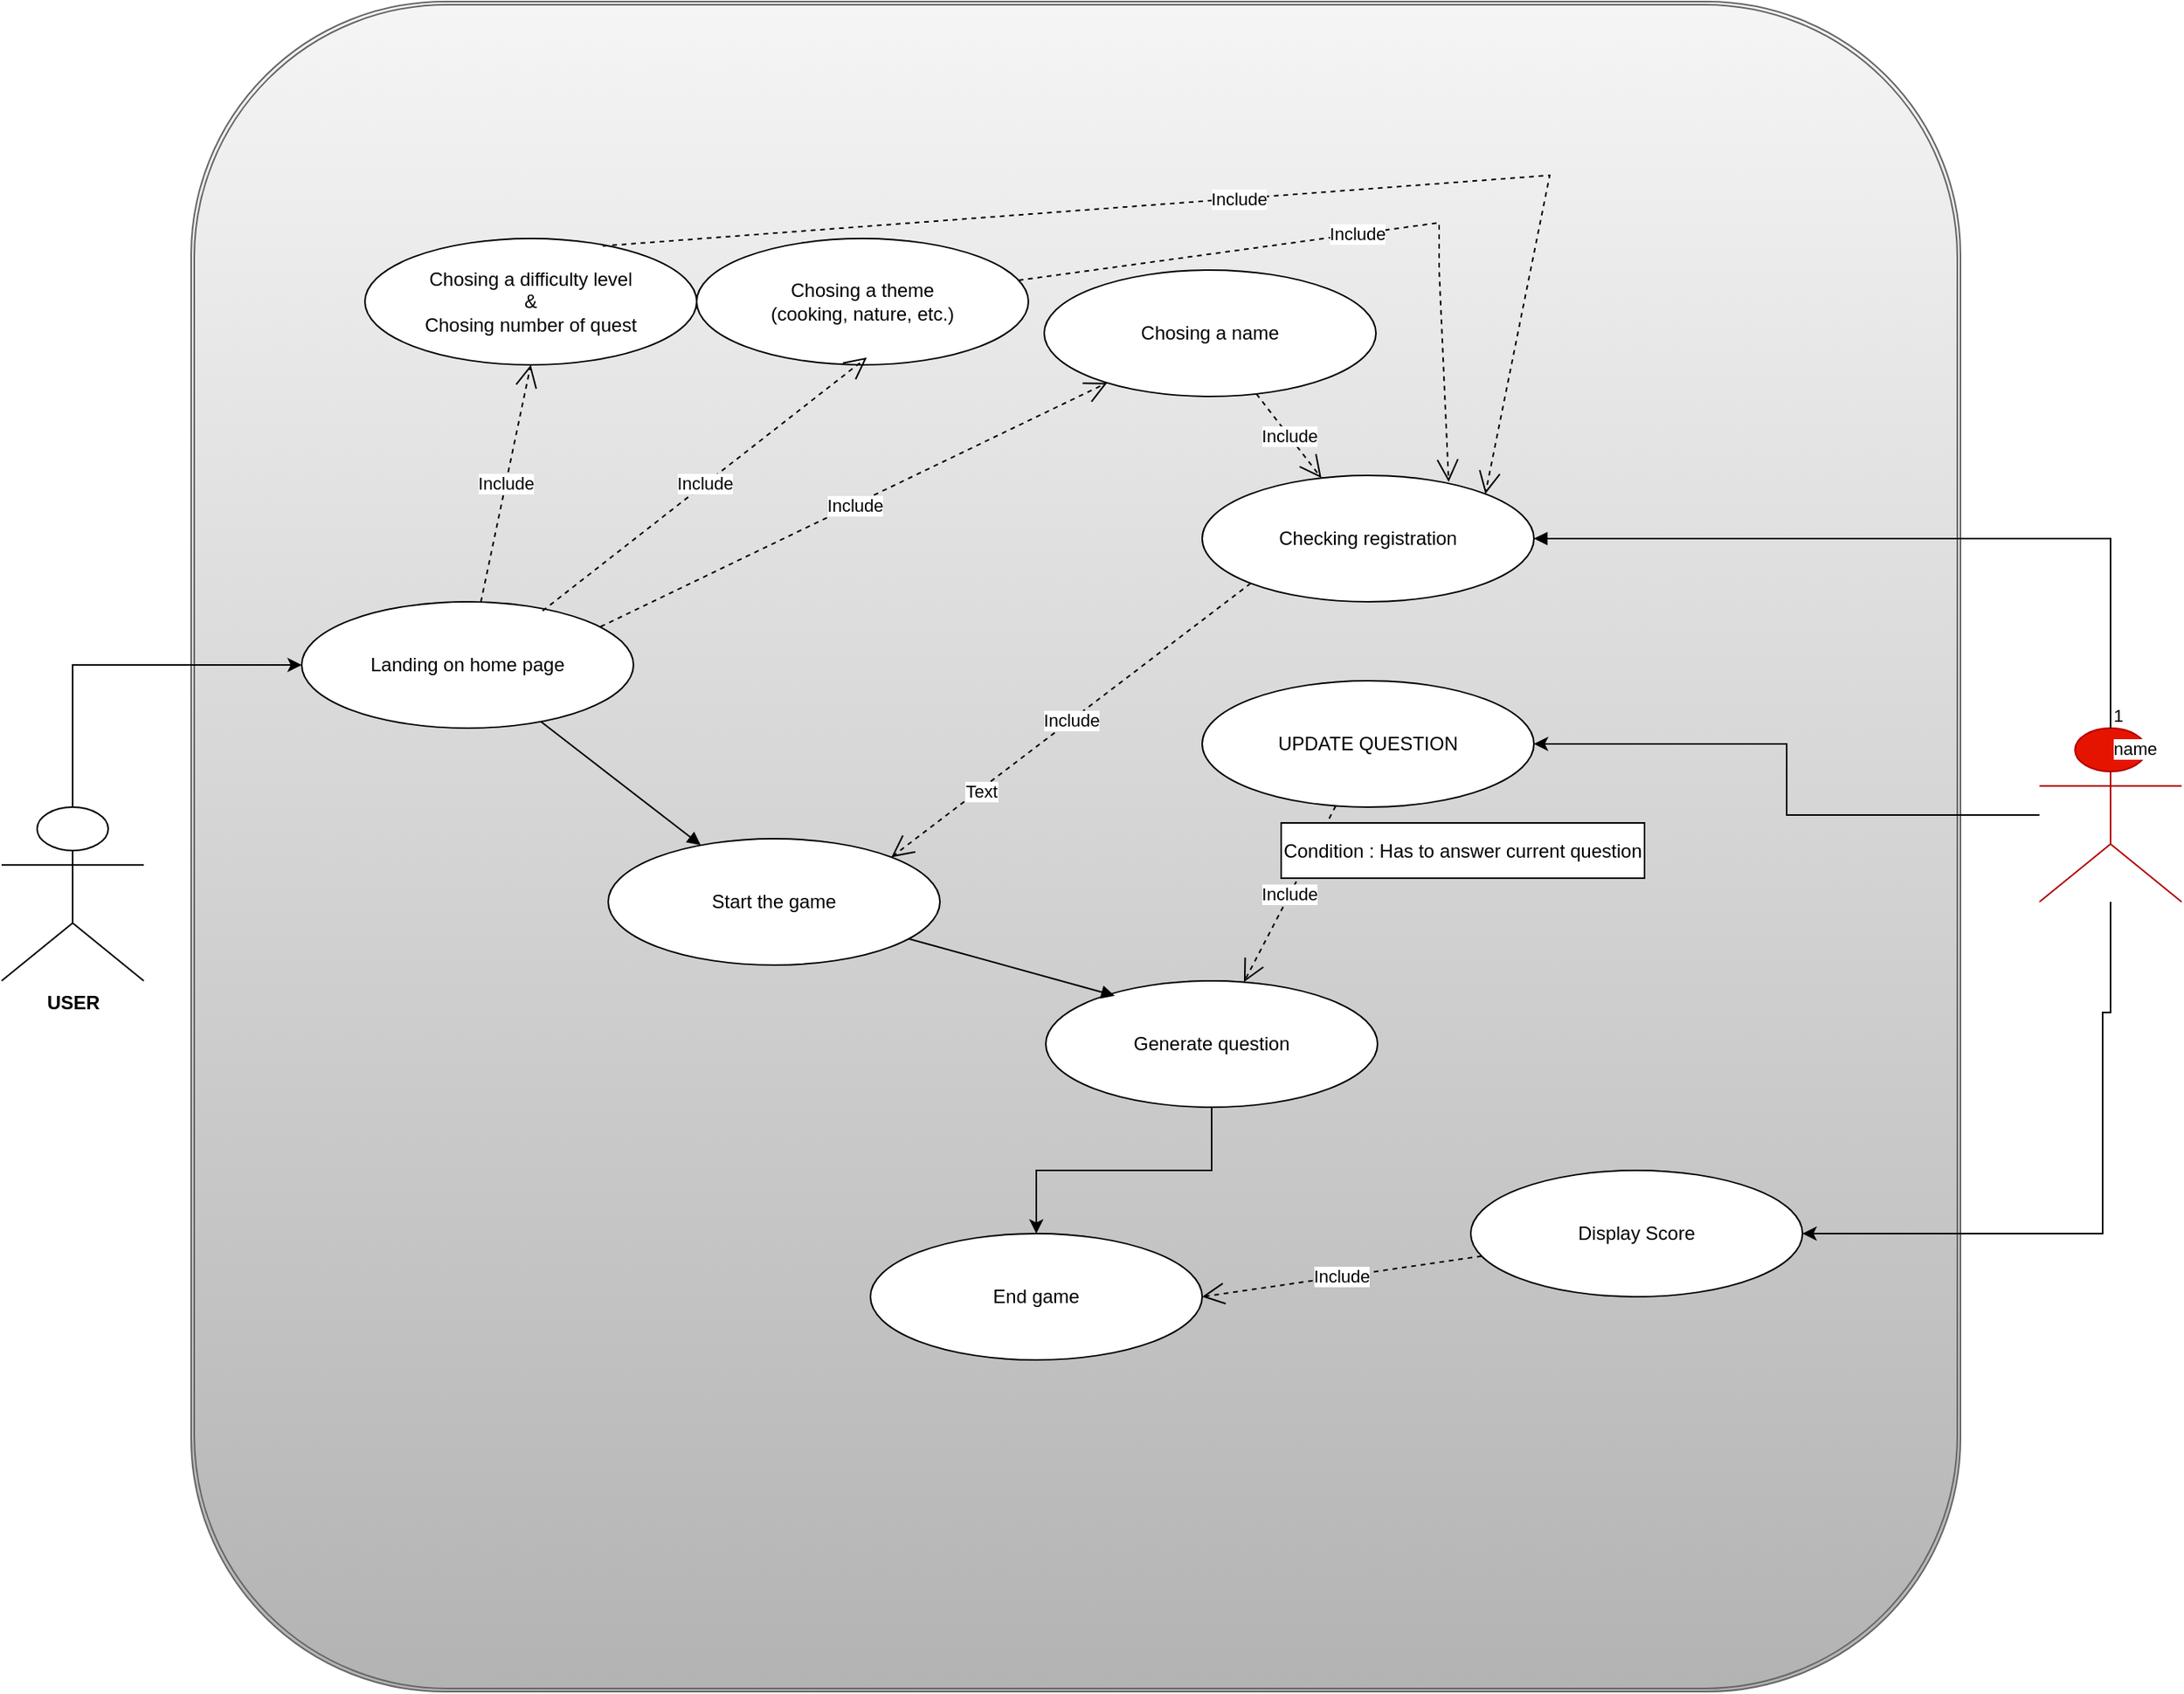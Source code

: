 <mxfile version="20.7.4" type="device"><diagram id="oTlmDm3OOI5hY_FjNa4U" name="Page-1"><mxGraphModel dx="1912" dy="2348" grid="1" gridSize="10" guides="1" tooltips="1" connect="1" arrows="1" fold="1" page="1" pageScale="1" pageWidth="827" pageHeight="1169" math="0" shadow="0"><root><mxCell id="0"/><mxCell id="1" parent="0"/><mxCell id="T5ONzQQEl2_o84lyoLiL-1" value="" style="shape=ext;double=1;rounded=1;whiteSpace=wrap;html=1;fillColor=#f5f5f5;strokeColor=#666666;gradientColor=#b3b3b3;" vertex="1" parent="1"><mxGeometry x="150" y="-50" width="1120" height="1070" as="geometry"/></mxCell><mxCell id="T5ONzQQEl2_o84lyoLiL-34" style="edgeStyle=orthogonalEdgeStyle;rounded=0;orthogonalLoop=1;jettySize=auto;html=1;" edge="1" parent="1" source="T5ONzQQEl2_o84lyoLiL-2" target="T5ONzQQEl2_o84lyoLiL-35"><mxGeometry relative="1" as="geometry"><mxPoint x="1380" y="550" as="targetPoint"/></mxGeometry></mxCell><mxCell id="T5ONzQQEl2_o84lyoLiL-44" style="edgeStyle=orthogonalEdgeStyle;rounded=0;orthogonalLoop=1;jettySize=auto;html=1;entryX=1;entryY=0.5;entryDx=0;entryDy=0;" edge="1" parent="1" source="T5ONzQQEl2_o84lyoLiL-2" target="T5ONzQQEl2_o84lyoLiL-43"><mxGeometry relative="1" as="geometry"><Array as="points"><mxPoint x="1365" y="590"/><mxPoint x="1360" y="590"/><mxPoint x="1360" y="730"/></Array></mxGeometry></mxCell><mxCell id="T5ONzQQEl2_o84lyoLiL-2" value="WEB-SERVER" style="shape=umlActor;verticalLabelPosition=bottom;verticalAlign=top;html=1;outlineConnect=0;fontStyle=1;fillColor=#e51400;fontColor=#ffffff;strokeColor=#B20000;" vertex="1" parent="1"><mxGeometry x="1320" y="410" width="90" height="110" as="geometry"/></mxCell><mxCell id="T5ONzQQEl2_o84lyoLiL-45" style="edgeStyle=orthogonalEdgeStyle;rounded=0;orthogonalLoop=1;jettySize=auto;html=1;" edge="1" parent="1" source="T5ONzQQEl2_o84lyoLiL-4" target="T5ONzQQEl2_o84lyoLiL-5"><mxGeometry relative="1" as="geometry"><Array as="points"><mxPoint x="75" y="370"/></Array></mxGeometry></mxCell><mxCell id="T5ONzQQEl2_o84lyoLiL-4" value="USER" style="shape=umlActor;verticalLabelPosition=bottom;verticalAlign=top;html=1;outlineConnect=0;fontStyle=1;" vertex="1" parent="1"><mxGeometry x="30" y="460" width="90" height="110" as="geometry"/></mxCell><mxCell id="T5ONzQQEl2_o84lyoLiL-5" value="Landing on home page" style="ellipse;whiteSpace=wrap;html=1;" vertex="1" parent="1"><mxGeometry x="220" y="330" width="210" height="80" as="geometry"/></mxCell><mxCell id="T5ONzQQEl2_o84lyoLiL-6" value="Chosing a difficulty level&lt;br&gt;&amp;amp;&lt;br&gt;Chosing number of quest" style="ellipse;whiteSpace=wrap;html=1;" vertex="1" parent="1"><mxGeometry x="260" y="100" width="210" height="80" as="geometry"/></mxCell><mxCell id="T5ONzQQEl2_o84lyoLiL-48" style="edgeStyle=orthogonalEdgeStyle;rounded=0;orthogonalLoop=1;jettySize=auto;html=1;entryX=0.5;entryY=0;entryDx=0;entryDy=0;" edge="1" parent="1" source="T5ONzQQEl2_o84lyoLiL-7" target="T5ONzQQEl2_o84lyoLiL-47"><mxGeometry relative="1" as="geometry"/></mxCell><mxCell id="T5ONzQQEl2_o84lyoLiL-7" value="Generate question" style="ellipse;whiteSpace=wrap;html=1;" vertex="1" parent="1"><mxGeometry x="691" y="570" width="210" height="80" as="geometry"/></mxCell><mxCell id="T5ONzQQEl2_o84lyoLiL-8" value="Checking registration" style="ellipse;whiteSpace=wrap;html=1;" vertex="1" parent="1"><mxGeometry x="790" y="250" width="210" height="80" as="geometry"/></mxCell><mxCell id="T5ONzQQEl2_o84lyoLiL-9" value="Start the game" style="ellipse;whiteSpace=wrap;html=1;" vertex="1" parent="1"><mxGeometry x="414" y="480" width="210" height="80" as="geometry"/></mxCell><mxCell id="T5ONzQQEl2_o84lyoLiL-13" value="Include" style="endArrow=open;endSize=12;dashed=1;html=1;rounded=0;entryX=0.5;entryY=1;entryDx=0;entryDy=0;" edge="1" parent="1" source="T5ONzQQEl2_o84lyoLiL-5" target="T5ONzQQEl2_o84lyoLiL-6"><mxGeometry width="160" relative="1" as="geometry"><mxPoint x="510" y="380" as="sourcePoint"/><mxPoint x="670" y="380" as="targetPoint"/></mxGeometry></mxCell><mxCell id="T5ONzQQEl2_o84lyoLiL-14" value="Chosing a theme&lt;br&gt;(cooking, nature, etc.)" style="ellipse;whiteSpace=wrap;html=1;" vertex="1" parent="1"><mxGeometry x="470" y="100" width="210" height="80" as="geometry"/></mxCell><mxCell id="T5ONzQQEl2_o84lyoLiL-16" value="Include" style="endArrow=open;endSize=12;dashed=1;html=1;rounded=0;exitX=0.726;exitY=0.072;exitDx=0;exitDy=0;exitPerimeter=0;" edge="1" parent="1" source="T5ONzQQEl2_o84lyoLiL-5"><mxGeometry width="160" relative="1" as="geometry"><mxPoint x="346.238" y="341.173" as="sourcePoint"/><mxPoint x="577.715" y="175.32" as="targetPoint"/></mxGeometry></mxCell><mxCell id="T5ONzQQEl2_o84lyoLiL-20" value="" style="html=1;verticalAlign=bottom;endArrow=block;rounded=0;" edge="1" parent="1" source="T5ONzQQEl2_o84lyoLiL-5" target="T5ONzQQEl2_o84lyoLiL-9"><mxGeometry width="80" relative="1" as="geometry"><mxPoint x="600" y="570" as="sourcePoint"/><mxPoint x="540" y="470" as="targetPoint"/></mxGeometry></mxCell><mxCell id="T5ONzQQEl2_o84lyoLiL-21" value="Include" style="endArrow=open;endSize=12;dashed=1;html=1;rounded=0;exitX=0.901;exitY=0.197;exitDx=0;exitDy=0;exitPerimeter=0;" edge="1" parent="1" source="T5ONzQQEl2_o84lyoLiL-5" target="T5ONzQQEl2_o84lyoLiL-22"><mxGeometry width="160" relative="1" as="geometry"><mxPoint x="364.238" y="361.173" as="sourcePoint"/><mxPoint x="654.826" y="221.362" as="targetPoint"/></mxGeometry></mxCell><mxCell id="T5ONzQQEl2_o84lyoLiL-22" value="Chosing a name" style="ellipse;whiteSpace=wrap;html=1;" vertex="1" parent="1"><mxGeometry x="690" y="120" width="210" height="80" as="geometry"/></mxCell><mxCell id="T5ONzQQEl2_o84lyoLiL-23" value="name" style="endArrow=block;endFill=1;html=1;edgeStyle=orthogonalEdgeStyle;align=left;verticalAlign=top;rounded=0;" edge="1" parent="1" source="T5ONzQQEl2_o84lyoLiL-2" target="T5ONzQQEl2_o84lyoLiL-8"><mxGeometry x="-1" relative="1" as="geometry"><mxPoint x="580" y="410" as="sourcePoint"/><mxPoint x="740" y="410" as="targetPoint"/><Array as="points"><mxPoint x="1365" y="290"/></Array></mxGeometry></mxCell><mxCell id="T5ONzQQEl2_o84lyoLiL-24" value="1" style="edgeLabel;resizable=0;html=1;align=left;verticalAlign=bottom;" connectable="0" vertex="1" parent="T5ONzQQEl2_o84lyoLiL-23"><mxGeometry x="-1" relative="1" as="geometry"/></mxCell><mxCell id="T5ONzQQEl2_o84lyoLiL-25" value="Include" style="endArrow=open;endSize=12;dashed=1;html=1;rounded=0;" edge="1" parent="1" source="T5ONzQQEl2_o84lyoLiL-22" target="T5ONzQQEl2_o84lyoLiL-8"><mxGeometry width="160" relative="1" as="geometry"><mxPoint x="374.238" y="371.173" as="sourcePoint"/><mxPoint x="731.478" y="191.85" as="targetPoint"/></mxGeometry></mxCell><mxCell id="T5ONzQQEl2_o84lyoLiL-26" value="Include" style="endArrow=open;endSize=12;dashed=1;html=1;rounded=0;entryX=0.743;entryY=0.051;entryDx=0;entryDy=0;entryPerimeter=0;" edge="1" parent="1" source="T5ONzQQEl2_o84lyoLiL-14" target="T5ONzQQEl2_o84lyoLiL-8"><mxGeometry width="160" relative="1" as="geometry"><mxPoint x="384.238" y="381.173" as="sourcePoint"/><mxPoint x="741.478" y="201.85" as="targetPoint"/><Array as="points"><mxPoint x="940" y="90"/><mxPoint x="940" y="120"/></Array></mxGeometry></mxCell><mxCell id="T5ONzQQEl2_o84lyoLiL-27" value="Include" style="endArrow=open;endSize=12;dashed=1;html=1;rounded=0;exitX=0.717;exitY=0.059;exitDx=0;exitDy=0;exitPerimeter=0;entryX=1;entryY=0;entryDx=0;entryDy=0;" edge="1" parent="1" source="T5ONzQQEl2_o84lyoLiL-6" target="T5ONzQQEl2_o84lyoLiL-8"><mxGeometry width="160" relative="1" as="geometry"><mxPoint x="394.238" y="391.173" as="sourcePoint"/><mxPoint x="751.478" y="211.85" as="targetPoint"/><Array as="points"><mxPoint x="1010" y="60"/></Array></mxGeometry></mxCell><mxCell id="T5ONzQQEl2_o84lyoLiL-28" value="Include" style="endArrow=open;endSize=12;dashed=1;html=1;rounded=0;entryX=1;entryY=0;entryDx=0;entryDy=0;exitX=0;exitY=1;exitDx=0;exitDy=0;" edge="1" parent="1" source="T5ONzQQEl2_o84lyoLiL-8" target="T5ONzQQEl2_o84lyoLiL-9"><mxGeometry width="160" relative="1" as="geometry"><mxPoint x="404.238" y="401.173" as="sourcePoint"/><mxPoint x="761.478" y="221.85" as="targetPoint"/></mxGeometry></mxCell><mxCell id="T5ONzQQEl2_o84lyoLiL-50" value="Text" style="edgeLabel;html=1;align=center;verticalAlign=middle;resizable=0;points=[];" vertex="1" connectable="0" parent="T5ONzQQEl2_o84lyoLiL-28"><mxGeometry x="0.508" relative="1" as="geometry"><mxPoint y="1" as="offset"/></mxGeometry></mxCell><mxCell id="T5ONzQQEl2_o84lyoLiL-29" value="" style="html=1;verticalAlign=bottom;endArrow=block;rounded=0;entryX=0.208;entryY=0.118;entryDx=0;entryDy=0;entryPerimeter=0;" edge="1" parent="1" source="T5ONzQQEl2_o84lyoLiL-9" target="T5ONzQQEl2_o84lyoLiL-7"><mxGeometry width="80" relative="1" as="geometry"><mxPoint x="381.659" y="415.834" as="sourcePoint"/><mxPoint x="482.651" y="494.108" as="targetPoint"/><Array as="points"/></mxGeometry></mxCell><mxCell id="T5ONzQQEl2_o84lyoLiL-35" value="UPDATE QUESTION" style="ellipse;whiteSpace=wrap;html=1;" vertex="1" parent="1"><mxGeometry x="790" y="380" width="210" height="80" as="geometry"/></mxCell><mxCell id="T5ONzQQEl2_o84lyoLiL-36" value="Include" style="endArrow=open;endSize=12;dashed=1;html=1;rounded=0;" edge="1" parent="1" source="T5ONzQQEl2_o84lyoLiL-35" target="T5ONzQQEl2_o84lyoLiL-7"><mxGeometry width="160" relative="1" as="geometry"><mxPoint x="830.858" y="328.324" as="sourcePoint"/><mxPoint x="603.142" y="501.676" as="targetPoint"/></mxGeometry></mxCell><mxCell id="T5ONzQQEl2_o84lyoLiL-42" value="Condition : Has to answer current question" style="rounded=0;whiteSpace=wrap;html=1;" vertex="1" parent="1"><mxGeometry x="840" y="470" width="230" height="35" as="geometry"/></mxCell><mxCell id="T5ONzQQEl2_o84lyoLiL-43" value="Display Score" style="ellipse;whiteSpace=wrap;html=1;" vertex="1" parent="1"><mxGeometry x="960" y="690" width="210" height="80" as="geometry"/></mxCell><mxCell id="T5ONzQQEl2_o84lyoLiL-47" value="End game" style="ellipse;whiteSpace=wrap;html=1;" vertex="1" parent="1"><mxGeometry x="580" y="730" width="210" height="80" as="geometry"/></mxCell><mxCell id="T5ONzQQEl2_o84lyoLiL-51" value="Include" style="endArrow=open;endSize=12;dashed=1;html=1;rounded=0;entryX=1;entryY=0.5;entryDx=0;entryDy=0;" edge="1" parent="1" source="T5ONzQQEl2_o84lyoLiL-43" target="T5ONzQQEl2_o84lyoLiL-47"><mxGeometry width="160" relative="1" as="geometry"><mxPoint x="830.858" y="328.324" as="sourcePoint"/><mxPoint x="603.142" y="501.676" as="targetPoint"/></mxGeometry></mxCell></root></mxGraphModel></diagram></mxfile>